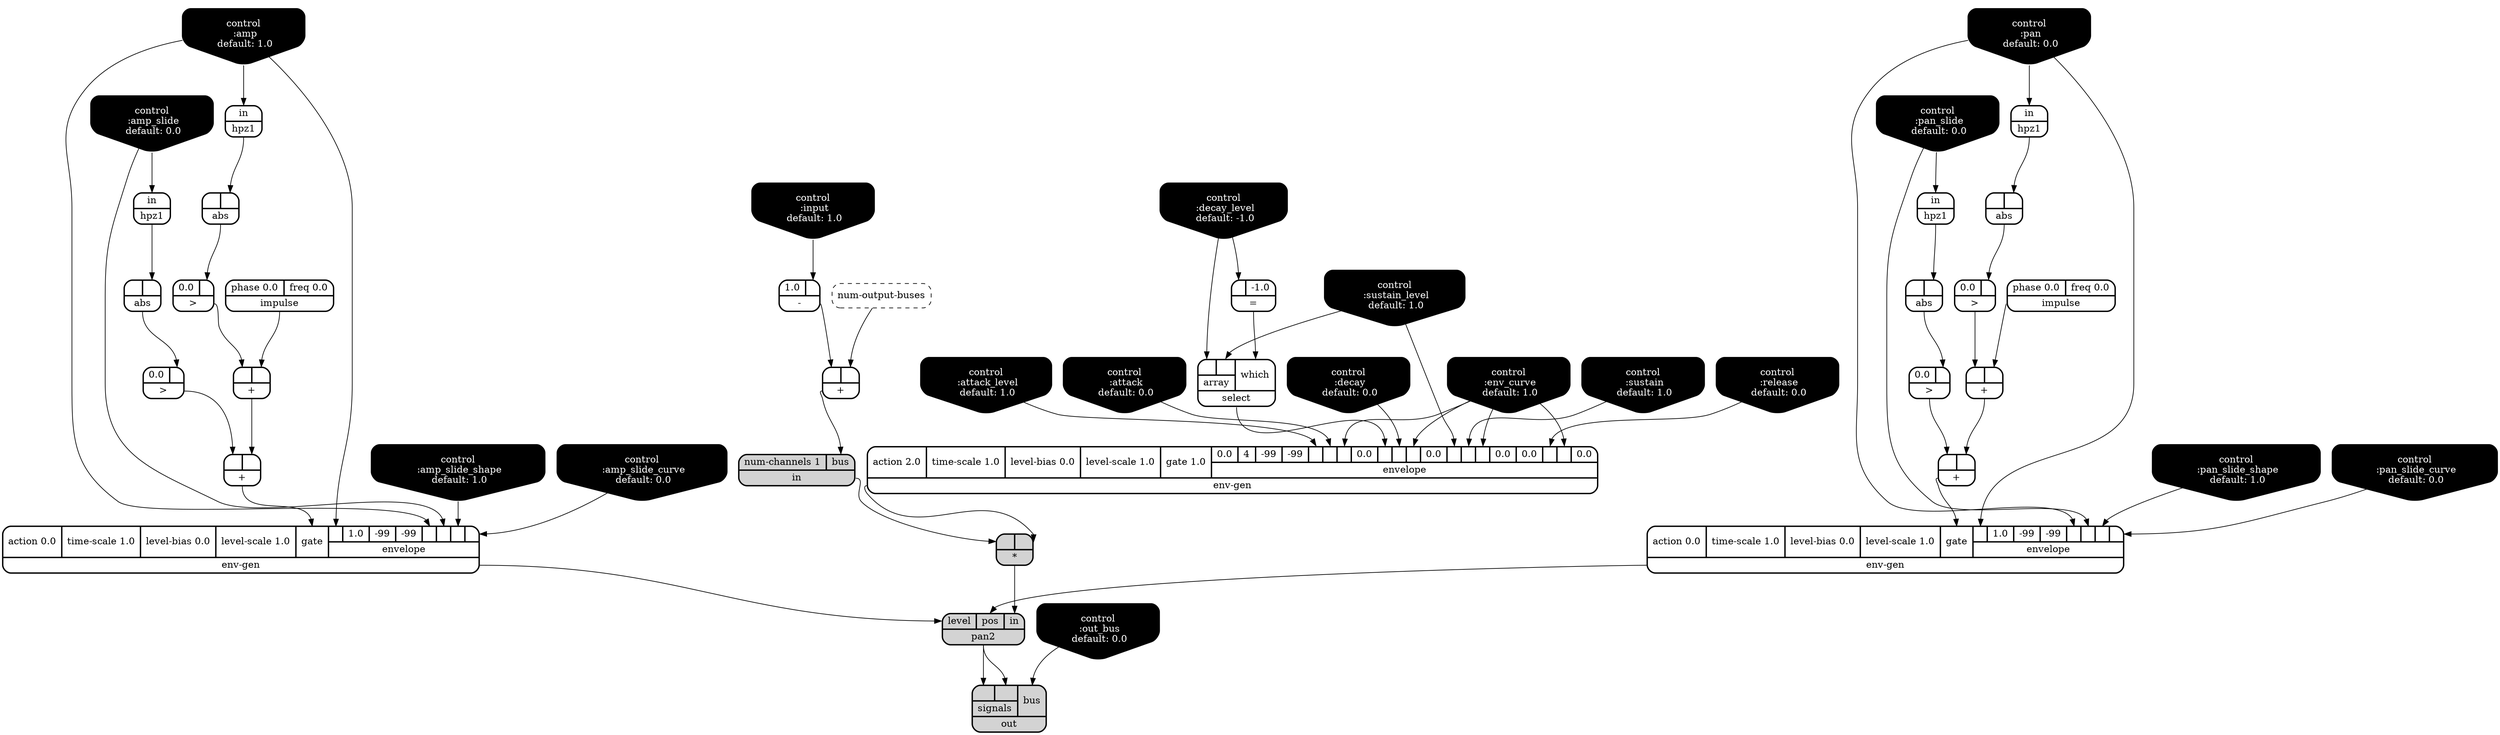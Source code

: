 digraph synthdef {
44 [label = "{{ <b> |<a> } |<__UG_NAME__>* }" style="filled, bold, rounded"  shape=record rankdir=LR];
20 [label = "{{ <b> |<a> } |<__UG_NAME__>+ }" style="bold, rounded" shape=record rankdir=LR];
26 [label = "{{ <b> |<a> } |<__UG_NAME__>+ }" style="bold, rounded" shape=record rankdir=LR];
31 [label = "{{ <b> |<a> } |<__UG_NAME__>+ }" style="bold, rounded" shape=record rankdir=LR];
36 [label = "{{ <b> |<a> } |<__UG_NAME__>+ }" style="bold, rounded" shape=record rankdir=LR];
40 [label = "{{ <b> |<a> } |<__UG_NAME__>+ }" style="bold, rounded" shape=record rankdir=LR];
19 [label = "{{ <b> 1.0|<a> } |<__UG_NAME__>- }" style="bold, rounded" shape=record rankdir=LR];
37 [label = "{{ <b> |<a> -1.0} |<__UG_NAME__>= }" style="bold, rounded" shape=record rankdir=LR];
23 [label = "{{ <b> 0.0|<a> } |<__UG_NAME__>\> }" style="bold, rounded" shape=record rankdir=LR];
30 [label = "{{ <b> 0.0|<a> } |<__UG_NAME__>\> }" style="bold, rounded" shape=record rankdir=LR];
35 [label = "{{ <b> 0.0|<a> } |<__UG_NAME__>\> }" style="bold, rounded" shape=record rankdir=LR];
39 [label = "{{ <b> 0.0|<a> } |<__UG_NAME__>\> }" style="bold, rounded" shape=record rankdir=LR];
22 [label = "{{ <b> |<a> } |<__UG_NAME__>abs }" style="bold, rounded" shape=record rankdir=LR];
29 [label = "{{ <b> |<a> } |<__UG_NAME__>abs }" style="bold, rounded" shape=record rankdir=LR];
33 [label = "{{ <b> |<a> } |<__UG_NAME__>abs }" style="bold, rounded" shape=record rankdir=LR];
34 [label = "{{ <b> |<a> } |<__UG_NAME__>abs }" style="bold, rounded" shape=record rankdir=LR];
0 [label = "control
 :amp
 default: 1.0" shape=invhouse style="rounded, filled, bold" fillcolor=black fontcolor=white ]; 
1 [label = "control
 :amp_slide
 default: 0.0" shape=invhouse style="rounded, filled, bold" fillcolor=black fontcolor=white ]; 
2 [label = "control
 :amp_slide_shape
 default: 1.0" shape=invhouse style="rounded, filled, bold" fillcolor=black fontcolor=white ]; 
3 [label = "control
 :amp_slide_curve
 default: 0.0" shape=invhouse style="rounded, filled, bold" fillcolor=black fontcolor=white ]; 
4 [label = "control
 :pan
 default: 0.0" shape=invhouse style="rounded, filled, bold" fillcolor=black fontcolor=white ]; 
5 [label = "control
 :pan_slide
 default: 0.0" shape=invhouse style="rounded, filled, bold" fillcolor=black fontcolor=white ]; 
6 [label = "control
 :pan_slide_shape
 default: 1.0" shape=invhouse style="rounded, filled, bold" fillcolor=black fontcolor=white ]; 
7 [label = "control
 :pan_slide_curve
 default: 0.0" shape=invhouse style="rounded, filled, bold" fillcolor=black fontcolor=white ]; 
8 [label = "control
 :attack
 default: 0.0" shape=invhouse style="rounded, filled, bold" fillcolor=black fontcolor=white ]; 
9 [label = "control
 :decay
 default: 0.0" shape=invhouse style="rounded, filled, bold" fillcolor=black fontcolor=white ]; 
10 [label = "control
 :sustain
 default: 1.0" shape=invhouse style="rounded, filled, bold" fillcolor=black fontcolor=white ]; 
11 [label = "control
 :release
 default: 0.0" shape=invhouse style="rounded, filled, bold" fillcolor=black fontcolor=white ]; 
12 [label = "control
 :attack_level
 default: 1.0" shape=invhouse style="rounded, filled, bold" fillcolor=black fontcolor=white ]; 
13 [label = "control
 :decay_level
 default: -1.0" shape=invhouse style="rounded, filled, bold" fillcolor=black fontcolor=white ]; 
14 [label = "control
 :sustain_level
 default: 1.0" shape=invhouse style="rounded, filled, bold" fillcolor=black fontcolor=white ]; 
15 [label = "control
 :env_curve
 default: 1.0" shape=invhouse style="rounded, filled, bold" fillcolor=black fontcolor=white ]; 
16 [label = "control
 :input
 default: 1.0" shape=invhouse style="rounded, filled, bold" fillcolor=black fontcolor=white ]; 
17 [label = "control
 :out_bus
 default: 0.0" shape=invhouse style="rounded, filled, bold" fillcolor=black fontcolor=white ]; 
38 [label = "{{ <action> action 0.0|<time____scale> time-scale 1.0|<level____bias> level-bias 0.0|<level____scale> level-scale 1.0|<gate> gate|{{<envelope___control___0>|1.0|-99|-99|<envelope___control___4>|<envelope___control___5>|<envelope___control___6>|<envelope___control___7>}|envelope}} |<__UG_NAME__>env-gen }" style="bold, rounded" shape=record rankdir=LR];
42 [label = "{{ <action> action 2.0|<time____scale> time-scale 1.0|<level____bias> level-bias 0.0|<level____scale> level-scale 1.0|<gate> gate 1.0|{{0.0|4|-99|-99|<envelope___control___4>|<envelope___control___5>|<envelope___control___6>|0.0|<envelope___select___8>|<envelope___control___9>|<envelope___control___10>|0.0|<envelope___control___12>|<envelope___control___13>|<envelope___control___14>|0.0|0.0|<envelope___control___17>|<envelope___control___18>|0.0}|envelope}} |<__UG_NAME__>env-gen }" style="bold, rounded" shape=record rankdir=LR];
45 [label = "{{ <action> action 0.0|<time____scale> time-scale 1.0|<level____bias> level-bias 0.0|<level____scale> level-scale 1.0|<gate> gate|{{<envelope___control___0>|1.0|-99|-99|<envelope___control___4>|<envelope___control___5>|<envelope___control___6>|<envelope___control___7>}|envelope}} |<__UG_NAME__>env-gen }" style="bold, rounded" shape=record rankdir=LR];
21 [label = "{{ <in> in} |<__UG_NAME__>hpz1 }" style="bold, rounded" shape=record rankdir=LR];
24 [label = "{{ <in> in} |<__UG_NAME__>hpz1 }" style="bold, rounded" shape=record rankdir=LR];
28 [label = "{{ <in> in} |<__UG_NAME__>hpz1 }" style="bold, rounded" shape=record rankdir=LR];
32 [label = "{{ <in> in} |<__UG_NAME__>hpz1 }" style="bold, rounded" shape=record rankdir=LR];
25 [label = "{{ <phase> phase 0.0|<freq> freq 0.0} |<__UG_NAME__>impulse }" style="bold, rounded" shape=record rankdir=LR];
27 [label = "{{ <phase> phase 0.0|<freq> freq 0.0} |<__UG_NAME__>impulse }" style="bold, rounded" shape=record rankdir=LR];
43 [label = "{{ <num____channels> num-channels 1|<bus> bus} |<__UG_NAME__>in }" style="filled, bold, rounded"  shape=record rankdir=LR];
18 [label = "{<__UG_NAME__>num-output-buses }" style="dashed, rounded" shape=record rankdir=LR];
47 [label = "{{ {{<signals___pan2___0>|<signals___pan2___1>}|signals}|<bus> bus} |<__UG_NAME__>out }" style="filled, bold, rounded"  shape=record rankdir=LR];
46 [label = "{{ <level> level|<pos> pos|<in> in} |<__UG_NAME__>pan2 }" style="filled, bold, rounded"  shape=record rankdir=LR];
41 [label = "{{ {{<array___control___0>|<array___control___1>}|array}|<which> which} |<__UG_NAME__>select }" style="bold, rounded" shape=record rankdir=LR];

42:__UG_NAME__ -> 44:a ;
43:__UG_NAME__ -> 44:b ;
18:__UG_NAME__ -> 20:a ;
19:__UG_NAME__ -> 20:b ;
25:__UG_NAME__ -> 26:a ;
23:__UG_NAME__ -> 26:b ;
27:__UG_NAME__ -> 31:a ;
30:__UG_NAME__ -> 31:b ;
31:__UG_NAME__ -> 36:a ;
35:__UG_NAME__ -> 36:b ;
26:__UG_NAME__ -> 40:a ;
39:__UG_NAME__ -> 40:b ;
16:__UG_NAME__ -> 19:a ;
13:__UG_NAME__ -> 37:b ;
22:__UG_NAME__ -> 23:a ;
29:__UG_NAME__ -> 30:a ;
33:__UG_NAME__ -> 35:a ;
34:__UG_NAME__ -> 39:a ;
21:__UG_NAME__ -> 22:a ;
28:__UG_NAME__ -> 29:a ;
32:__UG_NAME__ -> 33:a ;
24:__UG_NAME__ -> 34:a ;
0:__UG_NAME__ -> 38:envelope___control___0 ;
0:__UG_NAME__ -> 38:envelope___control___4 ;
1:__UG_NAME__ -> 38:envelope___control___5 ;
2:__UG_NAME__ -> 38:envelope___control___6 ;
3:__UG_NAME__ -> 38:envelope___control___7 ;
36:__UG_NAME__ -> 38:gate ;
12:__UG_NAME__ -> 42:envelope___control___4 ;
8:__UG_NAME__ -> 42:envelope___control___5 ;
15:__UG_NAME__ -> 42:envelope___control___6 ;
41:__UG_NAME__ -> 42:envelope___select___8 ;
9:__UG_NAME__ -> 42:envelope___control___9 ;
15:__UG_NAME__ -> 42:envelope___control___10 ;
14:__UG_NAME__ -> 42:envelope___control___12 ;
10:__UG_NAME__ -> 42:envelope___control___13 ;
15:__UG_NAME__ -> 42:envelope___control___14 ;
11:__UG_NAME__ -> 42:envelope___control___17 ;
15:__UG_NAME__ -> 42:envelope___control___18 ;
4:__UG_NAME__ -> 45:envelope___control___0 ;
4:__UG_NAME__ -> 45:envelope___control___4 ;
5:__UG_NAME__ -> 45:envelope___control___5 ;
6:__UG_NAME__ -> 45:envelope___control___6 ;
7:__UG_NAME__ -> 45:envelope___control___7 ;
40:__UG_NAME__ -> 45:gate ;
4:__UG_NAME__ -> 21:in ;
5:__UG_NAME__ -> 24:in ;
0:__UG_NAME__ -> 28:in ;
1:__UG_NAME__ -> 32:in ;
20:__UG_NAME__ -> 43:bus ;
17:__UG_NAME__ -> 47:bus ;
46:__UG_NAME__ -> 47:signals___pan2___0 ;
46:__UG_NAME__ -> 47:signals___pan2___1 ;
44:__UG_NAME__ -> 46:in ;
45:__UG_NAME__ -> 46:pos ;
38:__UG_NAME__ -> 46:level ;
37:__UG_NAME__ -> 41:which ;
13:__UG_NAME__ -> 41:array___control___0 ;
14:__UG_NAME__ -> 41:array___control___1 ;

}